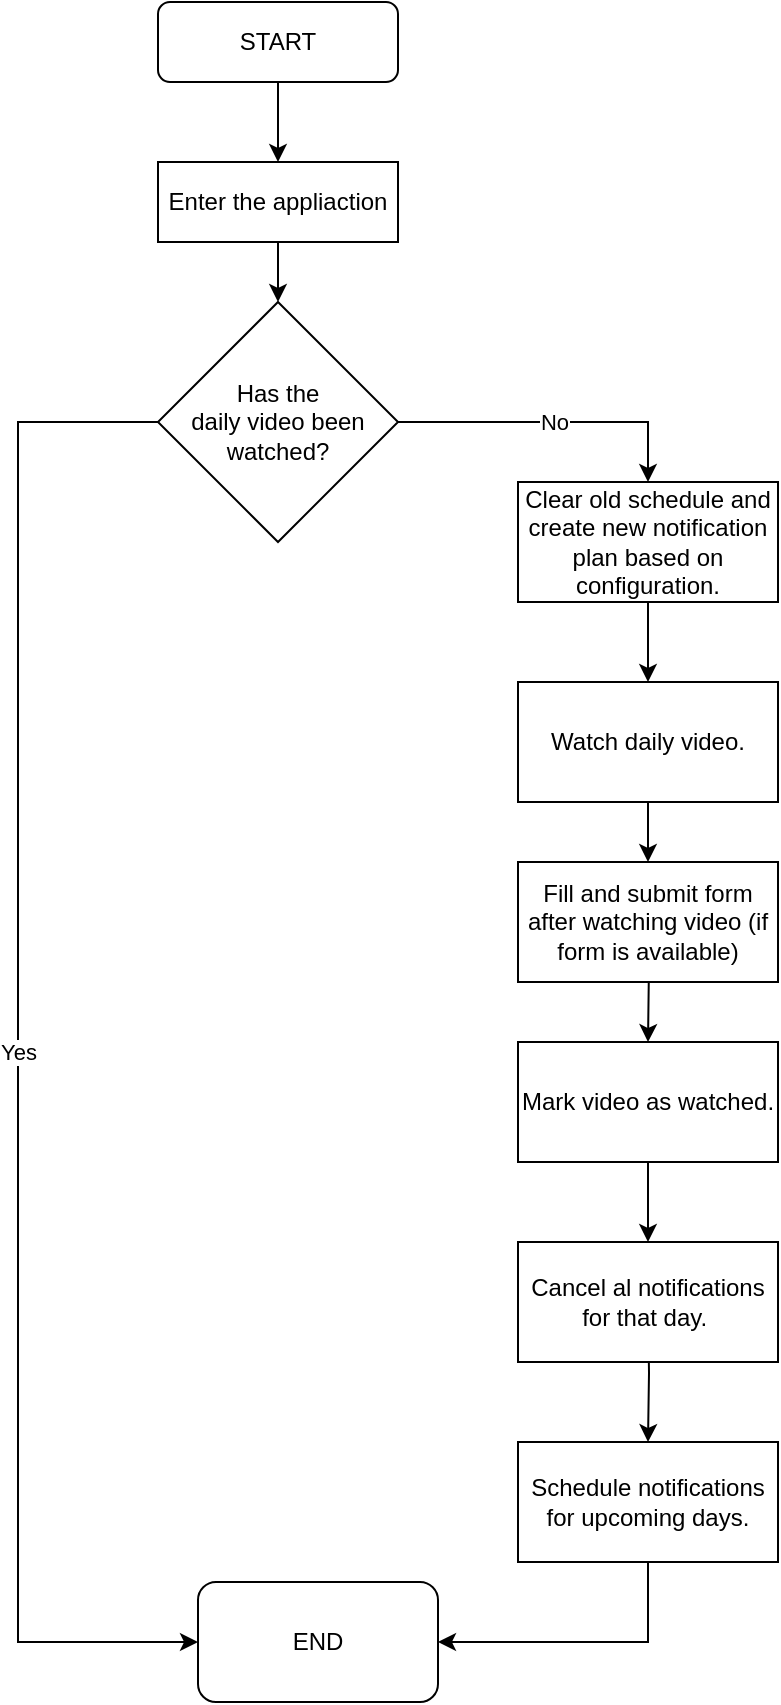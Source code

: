 <mxfile version="15.4.0" type="device"><diagram id="TFyHgSoemwHL81RK5rUL" name="Strona-1"><mxGraphModel dx="813" dy="470" grid="1" gridSize="10" guides="1" tooltips="1" connect="1" arrows="1" fold="1" page="1" pageScale="1" pageWidth="827" pageHeight="1169" math="0" shadow="0"><root><mxCell id="0"/><mxCell id="1" parent="0"/><mxCell id="OTmzJyME1A3UYe8gzlP2-3" style="edgeStyle=orthogonalEdgeStyle;rounded=0;orthogonalLoop=1;jettySize=auto;html=1;exitX=0.5;exitY=1;exitDx=0;exitDy=0;entryX=0.5;entryY=0;entryDx=0;entryDy=0;" edge="1" parent="1" source="OTmzJyME1A3UYe8gzlP2-1" target="OTmzJyME1A3UYe8gzlP2-6"><mxGeometry relative="1" as="geometry"/></mxCell><mxCell id="OTmzJyME1A3UYe8gzlP2-1" value="START" style="rounded=1;whiteSpace=wrap;html=1;" vertex="1" parent="1"><mxGeometry x="300" y="40" width="120" height="40" as="geometry"/></mxCell><mxCell id="OTmzJyME1A3UYe8gzlP2-4" value="Yes" style="edgeStyle=orthogonalEdgeStyle;rounded=0;orthogonalLoop=1;jettySize=auto;html=1;exitX=0;exitY=0.5;exitDx=0;exitDy=0;entryX=0;entryY=0.5;entryDx=0;entryDy=0;" edge="1" parent="1" source="OTmzJyME1A3UYe8gzlP2-2" target="OTmzJyME1A3UYe8gzlP2-11"><mxGeometry relative="1" as="geometry"><mxPoint x="170" y="280" as="targetPoint"/><Array as="points"><mxPoint x="230" y="250"/><mxPoint x="230" y="860"/></Array></mxGeometry></mxCell><mxCell id="OTmzJyME1A3UYe8gzlP2-5" value="No" style="edgeStyle=orthogonalEdgeStyle;rounded=0;orthogonalLoop=1;jettySize=auto;html=1;exitX=1;exitY=0.5;exitDx=0;exitDy=0;entryX=0.5;entryY=0;entryDx=0;entryDy=0;" edge="1" parent="1" source="OTmzJyME1A3UYe8gzlP2-2" target="OTmzJyME1A3UYe8gzlP2-8"><mxGeometry relative="1" as="geometry"><mxPoint x="500" y="250" as="targetPoint"/></mxGeometry></mxCell><mxCell id="OTmzJyME1A3UYe8gzlP2-2" value="Has the &lt;br&gt;daily video been watched?" style="rhombus;whiteSpace=wrap;html=1;" vertex="1" parent="1"><mxGeometry x="300" y="190" width="120" height="120" as="geometry"/></mxCell><mxCell id="OTmzJyME1A3UYe8gzlP2-7" style="edgeStyle=orthogonalEdgeStyle;rounded=0;orthogonalLoop=1;jettySize=auto;html=1;exitX=0.5;exitY=1;exitDx=0;exitDy=0;entryX=0.5;entryY=0;entryDx=0;entryDy=0;" edge="1" parent="1" source="OTmzJyME1A3UYe8gzlP2-6" target="OTmzJyME1A3UYe8gzlP2-2"><mxGeometry relative="1" as="geometry"/></mxCell><mxCell id="OTmzJyME1A3UYe8gzlP2-6" value="Enter the appliaction" style="rounded=0;whiteSpace=wrap;html=1;" vertex="1" parent="1"><mxGeometry x="300" y="120" width="120" height="40" as="geometry"/></mxCell><mxCell id="OTmzJyME1A3UYe8gzlP2-17" style="edgeStyle=orthogonalEdgeStyle;rounded=0;orthogonalLoop=1;jettySize=auto;html=1;exitX=0.5;exitY=1;exitDx=0;exitDy=0;entryX=0.5;entryY=0;entryDx=0;entryDy=0;" edge="1" parent="1" source="OTmzJyME1A3UYe8gzlP2-8" target="OTmzJyME1A3UYe8gzlP2-38"><mxGeometry relative="1" as="geometry"><mxPoint x="545" y="320" as="targetPoint"/></mxGeometry></mxCell><mxCell id="OTmzJyME1A3UYe8gzlP2-8" value="Clear old schedule and create new notification plan based on configuration." style="rounded=0;whiteSpace=wrap;html=1;" vertex="1" parent="1"><mxGeometry x="480" y="280" width="130" height="60" as="geometry"/></mxCell><mxCell id="OTmzJyME1A3UYe8gzlP2-11" value="END" style="rounded=1;whiteSpace=wrap;html=1;" vertex="1" parent="1"><mxGeometry x="320" y="830" width="120" height="60" as="geometry"/></mxCell><mxCell id="OTmzJyME1A3UYe8gzlP2-19" style="edgeStyle=orthogonalEdgeStyle;rounded=0;orthogonalLoop=1;jettySize=auto;html=1;exitX=0.5;exitY=1;exitDx=0;exitDy=0;entryX=0.5;entryY=0;entryDx=0;entryDy=0;" edge="1" parent="1"><mxGeometry relative="1" as="geometry"><mxPoint x="545" y="380" as="sourcePoint"/><mxPoint x="545" y="420" as="targetPoint"/></mxGeometry></mxCell><mxCell id="OTmzJyME1A3UYe8gzlP2-22" style="edgeStyle=orthogonalEdgeStyle;rounded=0;orthogonalLoop=1;jettySize=auto;html=1;exitX=0.5;exitY=1;exitDx=0;exitDy=0;entryX=0.5;entryY=0;entryDx=0;entryDy=0;" edge="1" parent="1" target="OTmzJyME1A3UYe8gzlP2-21"><mxGeometry relative="1" as="geometry"><mxPoint x="545" y="480" as="sourcePoint"/></mxGeometry></mxCell><mxCell id="OTmzJyME1A3UYe8gzlP2-24" style="edgeStyle=orthogonalEdgeStyle;rounded=0;orthogonalLoop=1;jettySize=auto;html=1;exitX=0.5;exitY=1;exitDx=0;exitDy=0;entryX=0.5;entryY=0;entryDx=0;entryDy=0;" edge="1" parent="1" source="OTmzJyME1A3UYe8gzlP2-21" target="OTmzJyME1A3UYe8gzlP2-36"><mxGeometry relative="1" as="geometry"><mxPoint x="545" y="630" as="targetPoint"/></mxGeometry></mxCell><mxCell id="OTmzJyME1A3UYe8gzlP2-21" value="Mark video as watched." style="rounded=0;whiteSpace=wrap;html=1;" vertex="1" parent="1"><mxGeometry x="480" y="560" width="130" height="60" as="geometry"/></mxCell><mxCell id="OTmzJyME1A3UYe8gzlP2-26" style="edgeStyle=orthogonalEdgeStyle;rounded=0;orthogonalLoop=1;jettySize=auto;html=1;exitX=0.5;exitY=1;exitDx=0;exitDy=0;entryX=0.5;entryY=0;entryDx=0;entryDy=0;" edge="1" parent="1" target="OTmzJyME1A3UYe8gzlP2-25"><mxGeometry relative="1" as="geometry"><mxPoint x="545" y="690" as="sourcePoint"/></mxGeometry></mxCell><mxCell id="OTmzJyME1A3UYe8gzlP2-27" style="edgeStyle=orthogonalEdgeStyle;rounded=0;orthogonalLoop=1;jettySize=auto;html=1;exitX=0.5;exitY=1;exitDx=0;exitDy=0;entryX=1;entryY=0.5;entryDx=0;entryDy=0;" edge="1" parent="1" source="OTmzJyME1A3UYe8gzlP2-25" target="OTmzJyME1A3UYe8gzlP2-11"><mxGeometry relative="1" as="geometry"/></mxCell><mxCell id="OTmzJyME1A3UYe8gzlP2-25" value="Schedule notifications for upcoming days." style="rounded=0;whiteSpace=wrap;html=1;" vertex="1" parent="1"><mxGeometry x="480" y="760" width="130" height="60" as="geometry"/></mxCell><mxCell id="OTmzJyME1A3UYe8gzlP2-36" value="Cancel al notifications for that day.&amp;nbsp;" style="rounded=0;whiteSpace=wrap;html=1;" vertex="1" parent="1"><mxGeometry x="480" y="660" width="130" height="60" as="geometry"/></mxCell><mxCell id="OTmzJyME1A3UYe8gzlP2-37" value="Fill and submit form after watching video (if form is available)" style="rounded=0;whiteSpace=wrap;html=1;" vertex="1" parent="1"><mxGeometry x="480" y="470" width="130" height="60" as="geometry"/></mxCell><mxCell id="OTmzJyME1A3UYe8gzlP2-40" style="edgeStyle=orthogonalEdgeStyle;rounded=0;orthogonalLoop=1;jettySize=auto;html=1;exitX=0.5;exitY=1;exitDx=0;exitDy=0;entryX=0.5;entryY=0;entryDx=0;entryDy=0;" edge="1" parent="1" source="OTmzJyME1A3UYe8gzlP2-38" target="OTmzJyME1A3UYe8gzlP2-37"><mxGeometry relative="1" as="geometry"/></mxCell><mxCell id="OTmzJyME1A3UYe8gzlP2-38" value="Watch daily video." style="rounded=0;whiteSpace=wrap;html=1;" vertex="1" parent="1"><mxGeometry x="480" y="380" width="130" height="60" as="geometry"/></mxCell></root></mxGraphModel></diagram></mxfile>